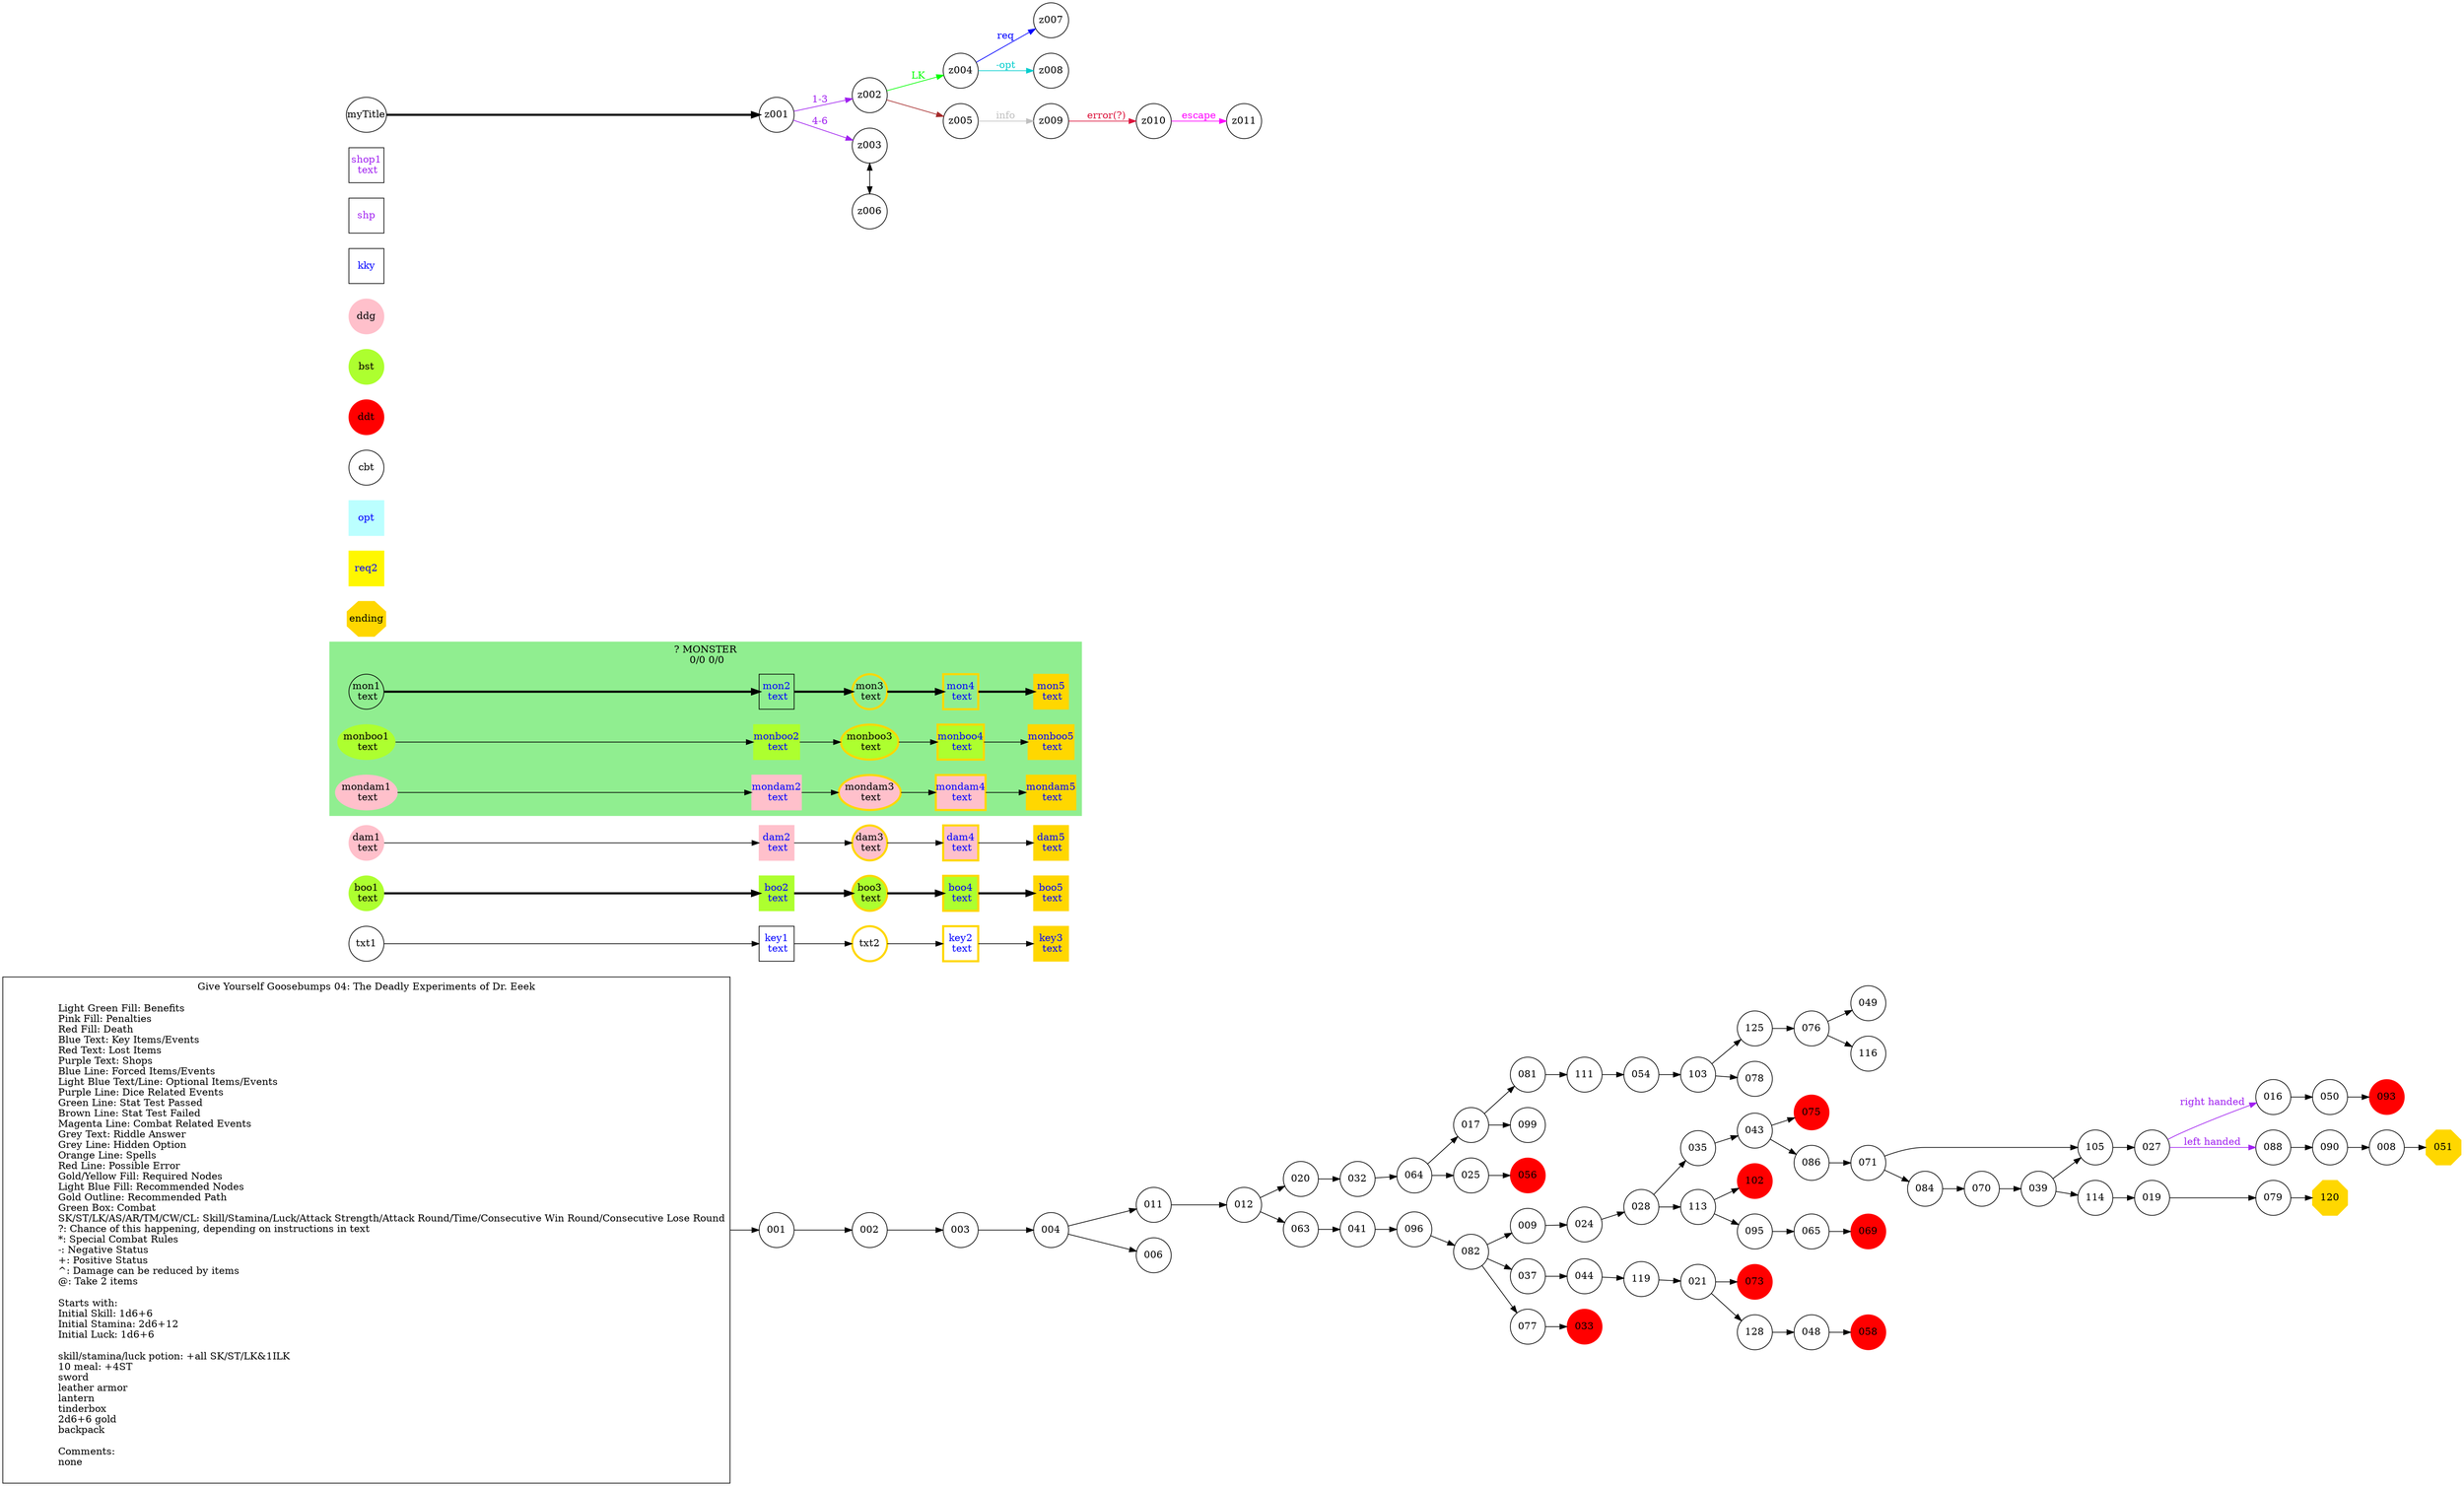 digraph {
	// graph defaults
	rankdir=LR
	mclimit=50
	nodesep=.3 // changes horizontal separation of nodes
	ranksep=.4 // changes vertical separation of nodes
	node [height=.7
		width=.7
		shape=ellipse
		margin=0]
	edge[weight=5]

	// a box for a graph label
	// note that you can override the defaults set above
	title [label = "Give Yourself Goosebumps 04: The Deadly Experiments of Dr. Eeek\n\n \
		Light Green Fill: Benefits\l \
		Pink Fill: Penalties\l \
		Red Fill: Death\l \
		Blue Text: Key Items/Events\l \
		Red Text: Lost Items\l \
		Purple Text: Shops\l \
		Blue Line: Forced Items/Events\l \
		Light Blue Text/Line: Optional Items/Events\l \
		Purple Line: Dice Related Events\l \
		Green Line: Stat Test Passed\l \
		Brown Line: Stat Test Failed\l \
		Magenta Line: Combat Related Events\l \
		Grey Text: Riddle Answer\l \
		Grey Line: Hidden Option\l \
		Orange Line: Spells\l \
		Red Line: Possible Error\l \
		Gold/Yellow Fill: Required Nodes\l \
		Light Blue Fill: Recommended Nodes\l \
		Gold Outline: Recommended Path\l \
		Green Box: Combat\l \
		SK/ST/LK/AS/AR/TM/CW/CL: Skill/Stamina/Luck/Attack Strength/Attack Round/Time/Consecutive Win Round/Consecutive Lose Round\l \
		?: Chance of this happening, depending on instructions in text\l \
		*: Special Combat Rules\l \
		-: Negative Status\l \
		+: Positive Status\l \
		^: Damage can be reduced by items\l \
		@: Take 2 items\l\l \
		Starts with:\l \
		Initial Skill: 1d6+6\l \
		Initial Stamina: 2d6+12\l \
		Initial Luck: 1d6+6\l\l \
		skill/stamina/luck potion: +all SK/ST/LK&1ILK\l \
		10 meal: +4ST\l \
		sword\l \
		leather armor\l \
		lantern\l \
		tinderbox\l \
		2d6+6 gold\l \
		backpack\l\l \
		Comments:\l \
		none\l \
		"
		shape = "box"
		margin = 0.1]

	subgraph Required {
		node [style = "filled" color = "gold" fillcolor = "gold" fontcolor = "blue" shape = "rect"]
		key3
		boo5
		dam5
		monboo5
		mondam5
		mon5
		ending [fontcolor = "black" shape = "octagon"]
		051 [fontcolor = "black" shape = "octagon"]
		120 [fontcolor = "black" shape = "octagon"]
	}

	subgraph Required2 {
		node [style = "filled" color = "#FFF700" fillcolor = "#FFF700" fontcolor = "blue" shape = "rect"]
		req2
	}

	subgraph Recommended {
		node [penwidth = 3 color = "gold"]
		txt2
		key2 [shape = "rect" fontcolor = "blue"]
		boo3 [style = "filled" fillcolor = "greenyellow"]
		boo4 [style = "filled" fillcolor = "greenyellow"]
		dam3 [style = "filled" fillcolor = "pink"]
		dam4 [style = "filled" fillcolor = "pink"]
		monboo3 [style = "filled" fillcolor = "greenyellow"]
		monboo4 [style = "filled" fillcolor = "greenyellow"]
		mondam3 [style = "filled" fillcolor = "pink"]
		mondam4 [style = "filled" fillcolor = "pink"]
		mon3
		mon4
	}
	
	subgraph Optional {
		node [style = "filled" color = "paleturquoise1" fillcolor = "paleturquoise1" fontcolor = "blue" shape = "rect"]
		opt
	}

	subgraph Combat {
		style = "filled" color = "palegreen2"
		subgraph cluster_MONSTER {
			label = "? MONSTER\n 0/0 0/0"
			mon1 [label = "\N\n text"]
			mon2 [shape = "rect" fontcolor = "blue" label = "\N\n text"]
			mon3 [label = "\N\n text"]
			mon4 [shape = "rect" fontcolor = "blue" label = "\N\n text"]
			mon5 [shape = "rect" fontcolor = "blue" label = "\N\n text"]
			monboo1 [style = "filled" color = "greenyellow" label = "\N\n text"]
			monboo2 [shape = "rect" style = "filled" color = "greenyellow" fontcolor = "blue" label = "\N\n text"]
			monboo3 [label = "\N\n text"]
			monboo4 [shape = "rect" fontcolor = "blue" label = "\N\n text"]
			monboo5 [shape = "rect" fontcolor = "blue" label = "\N\n text"]
			mondam1 [style = "filled" color = "pink" label = "\N\n text"]
			mondam2 [shape = "rect" style = "filled" color = "pink" fontcolor = "blue" label = "\N\n text"]
			mondam3 [label = "\N\n text"]
			mondam4 [shape = "rect" fontcolor = "blue" label = "\N\n text"]
			mondam5 [shape = "rect" fontcolor = "blue" label = "\N\n text"]
		}
		cbt
	}

	subgraph Death {
		node [style = "filled" color = "red"]
		ddt
		033
		056
		058
		069
		073
		075
		093
		102
	}

	subgraph Boost {
		node [style = "filled" color = "greenyellow"]
		bst
		boo1 [label = "\N\n text"]
		boo2 [shape = "rect" fontcolor = "blue" label = "\N\n text"]
		boo3 [label = "\N\n text"]
		boo4 [shape = "rect" fontcolor = "blue" label = "\N\n text"]
		boo5 [shape = "rect" fontcolor = "blue" label = "\N\n text"]
	}

	subgraph Damage {
		node [style = "filled" color = "pink"]
		ddg
		dam1 [label = "\N\n text"]
		dam2 [shape = "rect" fontcolor = "blue" label = "\N\n text"]
		dam3 [label = "\N\n text"]
		dam4 [shape = "rect" fontcolor = "blue" label = "\N\n text"]
		dam5 [shape = "rect" fontcolor = "blue" label = "\N\n text"]
	}

	subgraph Key_Item {
		node [fontcolor = "blue" shape = "rect"]
		kky
		key1 [label = "\N\n text"]
		key2 [label = "\N\n text"]
		key3 [label = "\N\n text"]
	}
	
	subgraph Shop {
		node [fontcolor = "purple" shape = "rect"]
		shp
		shop1 [label = "\N\n text"]
	}

	mon1 -> mon2 -> mon3 -> mon4 -> mon5 [penwidth = 3]
	boo1 -> boo2 -> boo3 -> boo4 -> boo5 [penwidth = 3]
	dam1 -> dam2 -> dam3 -> dam4 -> dam5
	txt1 -> key1 -> txt2 -> key2 -> key3
	monboo1 -> monboo2 -> monboo3 -> monboo4 -> monboo5
	mondam1 -> mondam2 -> mondam3 -> mondam4 -> mondam5

	myTitle -> z001 [penwidth = 3]
	z001 -> z002 [color = "purple" fontcolor = "purple" label = "1-3"]
	z001 -> z003 [color = "purple" fontcolor = "purple" label = "4-6"]
	z002 -> z004 [color = "green" fontcolor = "green" label = "LK"]
	z002 -> z005 [color = "brown"]
	z003 -> z006 [dir = "both"]
	z004 -> z007 [color = "blue" fontcolor = "blue" label = "req"]
	z004 -> z008 [color = "cyan3" fontcolor = "cyan3" label = "-opt"]
	z005 -> z009 [color = "grey" fontcolor = "grey" label = "info"]
	z009 -> z010 [color = "crimson" fontcolor = "crimson" label = "error(?)"]
	z010 -> z011 [color = "magenta" fontcolor = "magenta" label = "escape"]
	{
		rank = same
		z003
		z006
	}

	title -> 001
	001 -> 002
	002 -> 003
	003 -> 004
	004 -> 011
	004 -> 006
//	005 -> 
//	006 -> 
//	007 -> 
	008 -> 051
	009 -> 024
//	010 -> 
	011 -> 012
	012 -> 020
	012 -> 063
//	013 -> 
//	014 -> 
//	015 -> 
	016 -> 050
	017 -> 081
	017 -> 099
//	018 -> 
	019 -> 079
	020 -> 032
	021 -> 128
	021 -> 073
//	022 -> 
//	023 -> 
	024 -> 028
	025 -> 056
//	026 -> 
	027 -> 016 [color = "purple" fontcolor = "purple" label = "right handed"]
	027 -> 088 [color = "purple" fontcolor = "purple" label = "left handed"]
	028 -> 035
	028 -> 113
//	029 -> 
//	030 -> 
//	031 -> 
	032 -> 064
//	034 -> 
	035 -> 043
//	036 -> 
	037 -> 044
//	038 -> 
	039 -> 114
	039 -> 105
//	040 -> 
	041 -> 096
//	042 -> 
	043 -> 075
	043 -> 086
	044 -> 119
//	045 -> 
//	046 -> 
//	047 -> 
	048 -> 058
//	049 -> 
	050 -> 093
//	052 -> 
//	053 -> 
	054 -> 103
//	055 -> 
//	057 -> 
//	059 -> 
//	060 -> 
//	061 -> 
//	062 -> 
	063 -> 041
	064 -> 025
	064 -> 017
	065 -> 069
//	066 -> 
//	067 -> 
//	068 -> 
	070 -> 039
	071 -> 105
	071 -> 084
//	072 -> 
//	074 -> 
	076 -> 049
	076 -> 116
	077 -> 033
//	078 -> 
	079 -> 120
//	080 -> 
	081 -> 111
	082 -> 009
	082 -> 037
	082 -> 077
//	083 -> 
	084 -> 070
//	085 -> 
	086 -> 071
//	087 -> 
	088 -> 090
//	089 -> 
	090 -> 008
//	091 -> 
//	092 -> 
//	094 -> 
	095 -> 065
	096 -> 082
//	097 -> 
//	098 -> 
//	099 -> 
//	100 -> 
//	101 -> 
	103 -> 125
	103 -> 078
//	104 -> 
	105 -> 027
//	106 -> 
//	107 -> 
//	108 -> 
//	109 -> 
//	110 -> 
	111 -> 054
//	112 -> 
	113 -> 102
	113 -> 095
	114 -> 019
//	115 -> 
//	116 -> 
//	117 -> 
//	118 -> 
	119 -> 021
//	120 -> 
//	121 -> 
//	122 -> 
//	123 -> 
//	124 -> 
	125 -> 076
//	126 -> 
//	127 -> 
	128 -> 048
//	129 -> 
//	130 -> 
}
